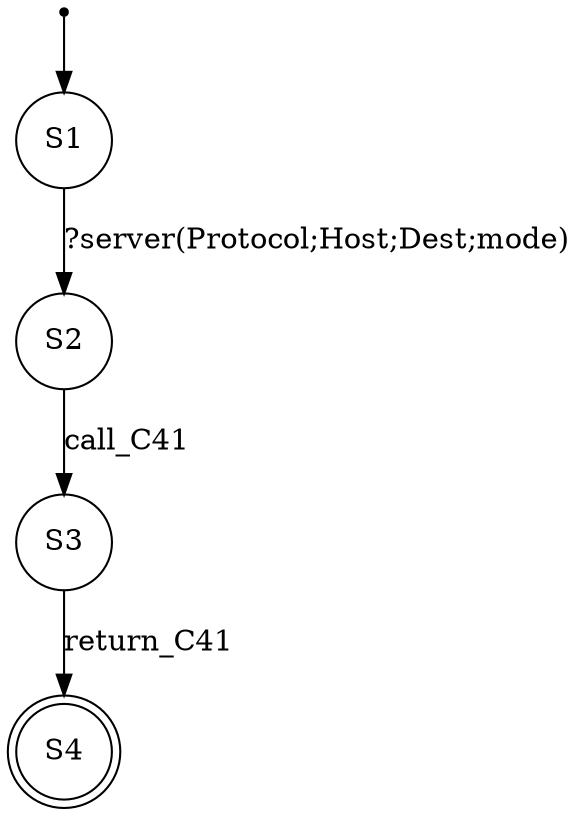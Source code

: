 digraph LTS {
S00[shape=point]
S1[label=S1,shape=circle];
S2[label=S2,shape=circle];
S3[label=S3,shape=circle];
S4[label=S4,shape=doublecircle];
S00 -> S1
S1 -> S2[label ="?server(Protocol;Host;Dest;mode)"];
S2 -> S3[label ="call_C41"];
S3 -> S4[label ="return_C41"];
}
